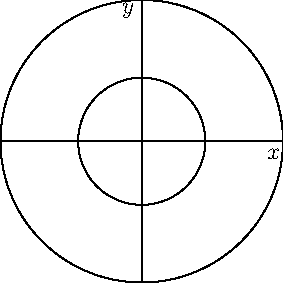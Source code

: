 import graph;
size(5cm,5cm);

xaxis("$x$");
yaxis("$y$");

draw(Circle((0,0),2.25));
draw(Circle((0,0),5));

